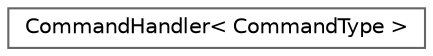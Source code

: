 digraph "Graphical Class Hierarchy"
{
 // INTERACTIVE_SVG=YES
 // LATEX_PDF_SIZE
  bgcolor="transparent";
  edge [fontname=Helvetica,fontsize=10,labelfontname=Helvetica,labelfontsize=10];
  node [fontname=Helvetica,fontsize=10,shape=box,height=0.2,width=0.4];
  rankdir="LR";
  Node0 [id="Node000000",label="CommandHandler\< CommandType \>",height=0.2,width=0.4,color="grey40", fillcolor="white", style="filled",URL="$class_command_handler.html",tooltip="Abstract class for accessing and dispatching a command."];
}
